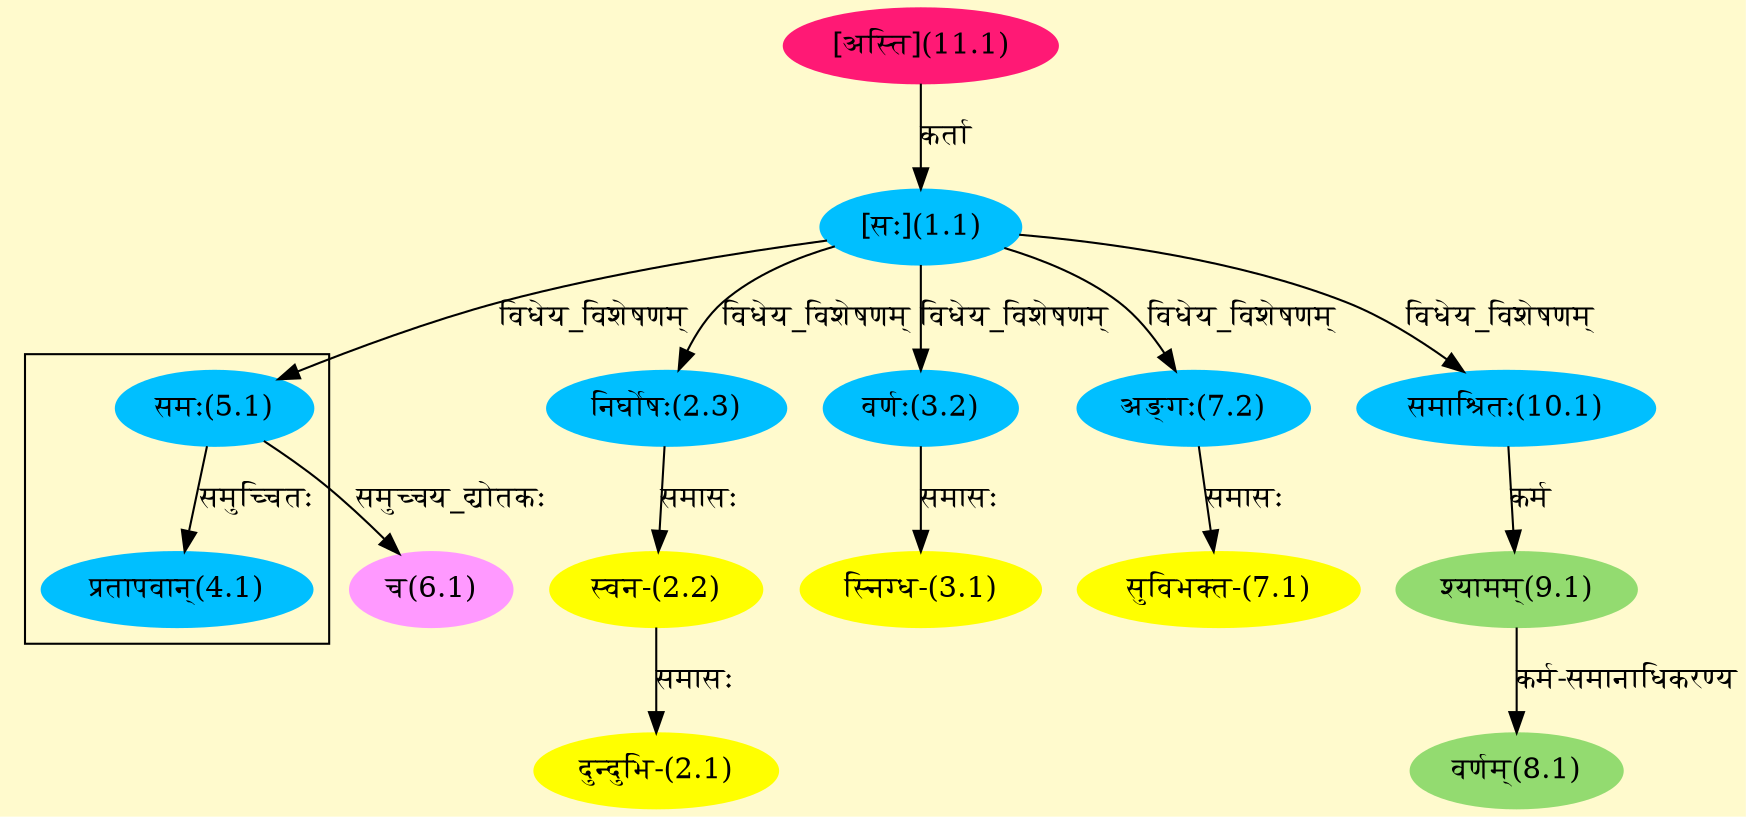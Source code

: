 digraph G{
rankdir=BT;
 compound=true;
 bgcolor="lemonchiffon1";

subgraph cluster_1{
Node4_1 [style=filled, color="#00BFFF" label = "प्रतापवान्(4.1)"]
Node5_1 [style=filled, color="#00BFFF" label = "समः(5.1)"]

}
Node1_1 [style=filled, color="#00BFFF" label = "[सः](1.1)"]
Node11_1 [style=filled, color="#FF1975" label = "[अस्ति](11.1)"]
Node2_1 [style=filled, color="#FFFF00" label = "दुन्दुभि-(2.1)"]
Node2_2 [style=filled, color="#FFFF00" label = "स्वन-(2.2)"]
Node2_3 [style=filled, color="#00BFFF" label = "निर्घोषः(2.3)"]
Node3_1 [style=filled, color="#FFFF00" label = "स्निग्ध-(3.1)"]
Node3_2 [style=filled, color="#00BFFF" label = "वर्णः(3.2)"]
Node5_1 [style=filled, color="#00BFFF" label = "समः(5.1)"]
Node6_1 [style=filled, color="#FF99FF" label = "च(6.1)"]
Node7_1 [style=filled, color="#FFFF00" label = "सुविभक्त-(7.1)"]
Node7_2 [style=filled, color="#00BFFF" label = "अङ्गः(7.2)"]
Node8_1 [style=filled, color="#93DB70" label = "वर्णम्(8.1)"]
Node9_1 [style=filled, color="#93DB70" label = "श्यामम्(9.1)"]
Node10_1 [style=filled, color="#00BFFF" label = "समाश्रितः(10.1)"]
/* Start of Relations section */

Node1_1 -> Node11_1 [  label="कर्ता"  dir="back" ]
Node2_1 -> Node2_2 [  label="समासः"  dir="back" ]
Node2_2 -> Node2_3 [  label="समासः"  dir="back" ]
Node2_3 -> Node1_1 [  label="विधेय_विशेषणम्"  dir="back" ]
Node3_1 -> Node3_2 [  label="समासः"  dir="back" ]
Node3_2 -> Node1_1 [  label="विधेय_विशेषणम्"  dir="back" ]
Node4_1 -> Node5_1 [  label="समुच्चितः"  dir="back" ]
Node5_1 -> Node1_1 [  label="विधेय_विशेषणम्"  dir="back" ]
Node6_1 -> Node5_1 [  label="समुच्चय_द्योतकः"  dir="back" ]
Node7_1 -> Node7_2 [  label="समासः"  dir="back" ]
Node7_2 -> Node1_1 [  label="विधेय_विशेषणम्"  dir="back" ]
Node8_1 -> Node9_1 [  label="कर्म-समानाधिकरण्य"  dir="back" ]
Node9_1 -> Node10_1 [  label="कर्म"  dir="back" ]
Node10_1 -> Node1_1 [  label="विधेय_विशेषणम्"  dir="back" ]
}
